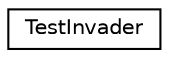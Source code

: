 digraph "Graphical Class Hierarchy"
{
 // LATEX_PDF_SIZE
  edge [fontname="Helvetica",fontsize="10",labelfontname="Helvetica",labelfontsize="10"];
  node [fontname="Helvetica",fontsize="10",shape=record];
  rankdir="LR";
  Node0 [label="TestInvader",height=0.2,width=0.4,color="black", fillcolor="white", style="filled",URL="$classTestInvader.html",tooltip="test invader, the first given gui Implementation that print a little monster of the GUI application"];
}
